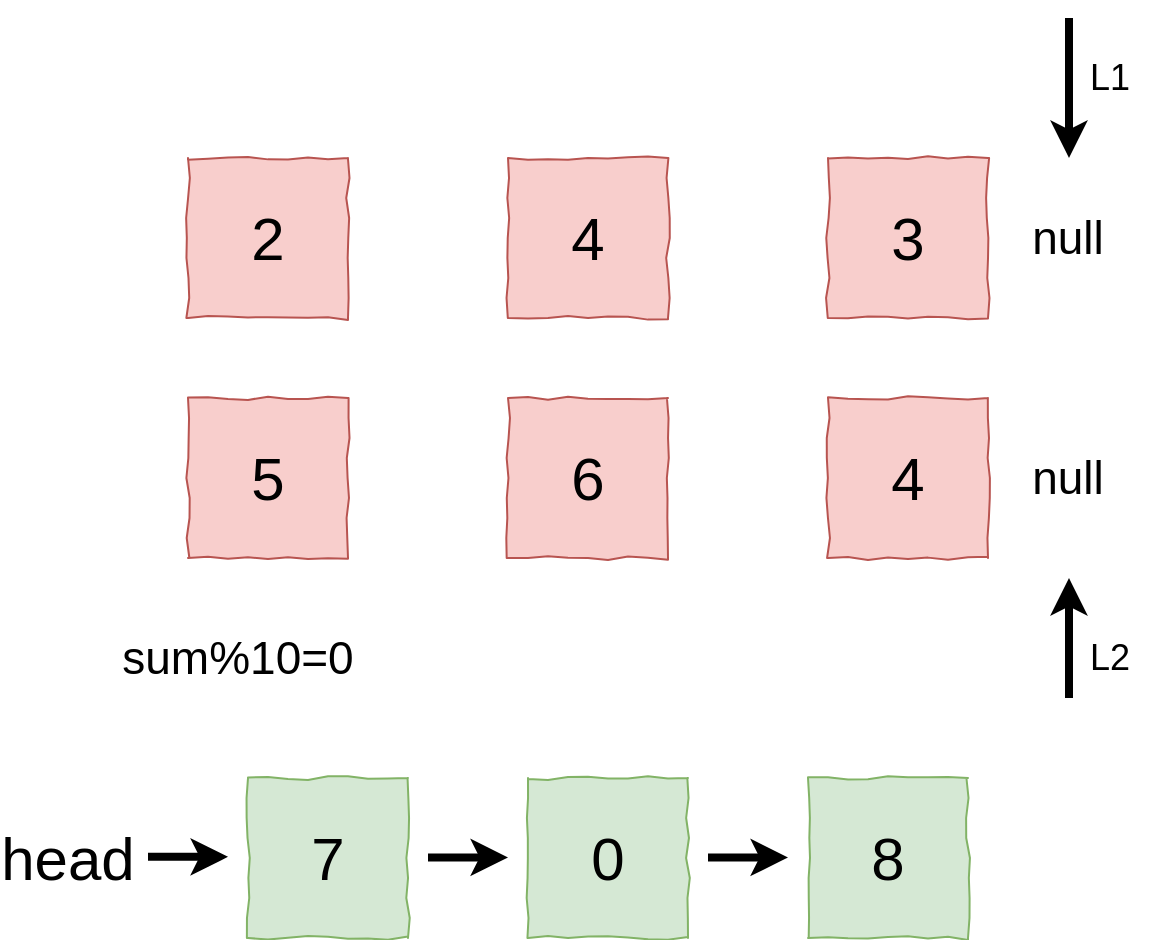 <mxfile version="14.9.3" type="github">
  <diagram id="hDUggRN_EkKsuiSNLnsy" name="Page-1">
    <mxGraphModel dx="1003" dy="526" grid="1" gridSize="10" guides="1" tooltips="1" connect="1" arrows="1" fold="1" page="1" pageScale="1" pageWidth="827" pageHeight="1169" math="0" shadow="0">
      <root>
        <mxCell id="0" />
        <mxCell id="1" parent="0" />
        <mxCell id="OgCsggQH-eWe1-viaGaM-2" value="&lt;font style=&quot;font-size: 30px&quot;&gt;2&lt;/font&gt;" style="rounded=0;whiteSpace=wrap;html=1;comic=1;fillColor=#f8cecc;strokeColor=#b85450;imageAspect=0;movableLabel=1;resizeWidth=1;resizeHeight=1;" vertex="1" parent="1">
          <mxGeometry x="160" y="280" width="80" height="80" as="geometry" />
        </mxCell>
        <mxCell id="OgCsggQH-eWe1-viaGaM-3" value="&lt;font style=&quot;font-size: 30px&quot;&gt;4&lt;/font&gt;" style="rounded=0;whiteSpace=wrap;html=1;comic=1;fillColor=#f8cecc;strokeColor=#b85450;" vertex="1" parent="1">
          <mxGeometry x="320" y="280" width="80" height="80" as="geometry" />
        </mxCell>
        <mxCell id="OgCsggQH-eWe1-viaGaM-4" value="&lt;font style=&quot;font-size: 30px&quot;&gt;3&lt;/font&gt;" style="rounded=0;whiteSpace=wrap;html=1;comic=1;fillColor=#f8cecc;strokeColor=#b85450;" vertex="1" parent="1">
          <mxGeometry x="480" y="280" width="80" height="80" as="geometry" />
        </mxCell>
        <mxCell id="OgCsggQH-eWe1-viaGaM-5" value="&lt;font style=&quot;font-size: 30px&quot;&gt;5&lt;/font&gt;" style="rounded=0;whiteSpace=wrap;html=1;comic=1;fillColor=#f8cecc;strokeColor=#b85450;" vertex="1" parent="1">
          <mxGeometry x="160" y="400" width="80" height="80" as="geometry" />
        </mxCell>
        <mxCell id="OgCsggQH-eWe1-viaGaM-6" value="&lt;font style=&quot;font-size: 30px&quot;&gt;6&lt;/font&gt;" style="rounded=0;whiteSpace=wrap;html=1;comic=1;fillColor=#f8cecc;strokeColor=#b85450;" vertex="1" parent="1">
          <mxGeometry x="320" y="400" width="80" height="80" as="geometry" />
        </mxCell>
        <mxCell id="OgCsggQH-eWe1-viaGaM-7" value="&lt;font style=&quot;font-size: 30px&quot;&gt;4&lt;/font&gt;" style="rounded=0;whiteSpace=wrap;html=1;comic=1;fillColor=#f8cecc;strokeColor=#b85450;" vertex="1" parent="1">
          <mxGeometry x="480" y="400" width="80" height="80" as="geometry" />
        </mxCell>
        <mxCell id="OgCsggQH-eWe1-viaGaM-8" value="" style="endArrow=classic;html=1;strokeWidth=4;" edge="1" parent="1">
          <mxGeometry width="50" height="50" relative="1" as="geometry">
            <mxPoint x="600.5" y="550" as="sourcePoint" />
            <mxPoint x="600.5" y="490" as="targetPoint" />
          </mxGeometry>
        </mxCell>
        <mxCell id="OgCsggQH-eWe1-viaGaM-9" value="" style="endArrow=classic;html=1;strokeWidth=4;" edge="1" parent="1">
          <mxGeometry width="50" height="50" relative="1" as="geometry">
            <mxPoint x="600.5" y="210" as="sourcePoint" />
            <mxPoint x="600.5" y="280" as="targetPoint" />
            <Array as="points">
              <mxPoint x="600.5" y="260" />
            </Array>
          </mxGeometry>
        </mxCell>
        <mxCell id="OgCsggQH-eWe1-viaGaM-11" value="&lt;font style=&quot;font-size: 18px&quot;&gt;L1&lt;/font&gt;" style="text;html=1;strokeColor=none;fillColor=none;align=center;verticalAlign=middle;whiteSpace=wrap;rounded=0;comic=1;" vertex="1" parent="1">
          <mxGeometry x="601" y="230" width="40" height="20" as="geometry" />
        </mxCell>
        <mxCell id="OgCsggQH-eWe1-viaGaM-12" value="&lt;font style=&quot;font-size: 18px&quot;&gt;L2&lt;/font&gt;" style="text;html=1;strokeColor=none;fillColor=none;align=center;verticalAlign=middle;whiteSpace=wrap;rounded=0;comic=1;" vertex="1" parent="1">
          <mxGeometry x="600.5" y="520" width="40" height="20" as="geometry" />
        </mxCell>
        <mxCell id="OgCsggQH-eWe1-viaGaM-16" value="&lt;font style=&quot;font-size: 30px&quot;&gt;head&lt;/font&gt;" style="text;html=1;strokeColor=none;fillColor=none;align=center;verticalAlign=middle;whiteSpace=wrap;rounded=0;comic=1;" vertex="1" parent="1">
          <mxGeometry x="80" y="620" width="40" height="20" as="geometry" />
        </mxCell>
        <mxCell id="OgCsggQH-eWe1-viaGaM-17" value="" style="endArrow=classic;html=1;strokeWidth=4;" edge="1" parent="1">
          <mxGeometry width="50" height="50" relative="1" as="geometry">
            <mxPoint x="140" y="629.41" as="sourcePoint" />
            <mxPoint x="180" y="629.41" as="targetPoint" />
            <Array as="points">
              <mxPoint x="170" y="629.41" />
            </Array>
          </mxGeometry>
        </mxCell>
        <mxCell id="OgCsggQH-eWe1-viaGaM-20" value="&lt;font style=&quot;font-size: 23px&quot;&gt;null&lt;/font&gt;" style="text;html=1;strokeColor=none;fillColor=none;align=center;verticalAlign=middle;whiteSpace=wrap;rounded=0;comic=1;" vertex="1" parent="1">
          <mxGeometry x="560" y="300" width="80" height="40" as="geometry" />
        </mxCell>
        <mxCell id="OgCsggQH-eWe1-viaGaM-28" value="&lt;font style=&quot;font-size: 23px&quot;&gt;sum%10=0&lt;/font&gt;" style="text;html=1;strokeColor=none;fillColor=none;align=center;verticalAlign=middle;whiteSpace=wrap;rounded=0;comic=1;" vertex="1" parent="1">
          <mxGeometry x="70" y="510" width="230" height="40" as="geometry" />
        </mxCell>
        <mxCell id="OgCsggQH-eWe1-viaGaM-29" value="&lt;font style=&quot;font-size: 30px&quot;&gt;7&lt;/font&gt;" style="rounded=0;whiteSpace=wrap;html=1;comic=1;fillColor=#d5e8d4;strokeColor=#82b366;" vertex="1" parent="1">
          <mxGeometry x="190" y="590" width="80" height="80" as="geometry" />
        </mxCell>
        <mxCell id="OgCsggQH-eWe1-viaGaM-30" value="&lt;font style=&quot;font-size: 30px&quot;&gt;0&lt;/font&gt;" style="rounded=0;whiteSpace=wrap;html=1;comic=1;fillColor=#d5e8d4;strokeColor=#82b366;" vertex="1" parent="1">
          <mxGeometry x="330" y="590" width="80" height="80" as="geometry" />
        </mxCell>
        <mxCell id="OgCsggQH-eWe1-viaGaM-31" value="" style="endArrow=classic;html=1;strokeWidth=4;" edge="1" parent="1">
          <mxGeometry width="50" height="50" relative="1" as="geometry">
            <mxPoint x="280" y="629.71" as="sourcePoint" />
            <mxPoint x="320" y="629.71" as="targetPoint" />
            <Array as="points">
              <mxPoint x="310" y="629.71" />
            </Array>
          </mxGeometry>
        </mxCell>
        <mxCell id="OgCsggQH-eWe1-viaGaM-32" value="&lt;font style=&quot;font-size: 30px&quot;&gt;8&lt;/font&gt;" style="rounded=0;whiteSpace=wrap;html=1;comic=1;fillColor=#d5e8d4;strokeColor=#82b366;" vertex="1" parent="1">
          <mxGeometry x="470" y="590" width="80" height="80" as="geometry" />
        </mxCell>
        <mxCell id="OgCsggQH-eWe1-viaGaM-33" value="" style="endArrow=classic;html=1;strokeWidth=4;" edge="1" parent="1">
          <mxGeometry width="50" height="50" relative="1" as="geometry">
            <mxPoint x="420" y="629.71" as="sourcePoint" />
            <mxPoint x="460" y="629.71" as="targetPoint" />
            <Array as="points">
              <mxPoint x="450" y="629.71" />
            </Array>
          </mxGeometry>
        </mxCell>
        <mxCell id="OgCsggQH-eWe1-viaGaM-34" value="&lt;font style=&quot;font-size: 23px&quot;&gt;null&lt;/font&gt;" style="text;html=1;strokeColor=none;fillColor=none;align=center;verticalAlign=middle;whiteSpace=wrap;rounded=0;comic=1;" vertex="1" parent="1">
          <mxGeometry x="560" y="420" width="80" height="40" as="geometry" />
        </mxCell>
      </root>
    </mxGraphModel>
  </diagram>
</mxfile>
